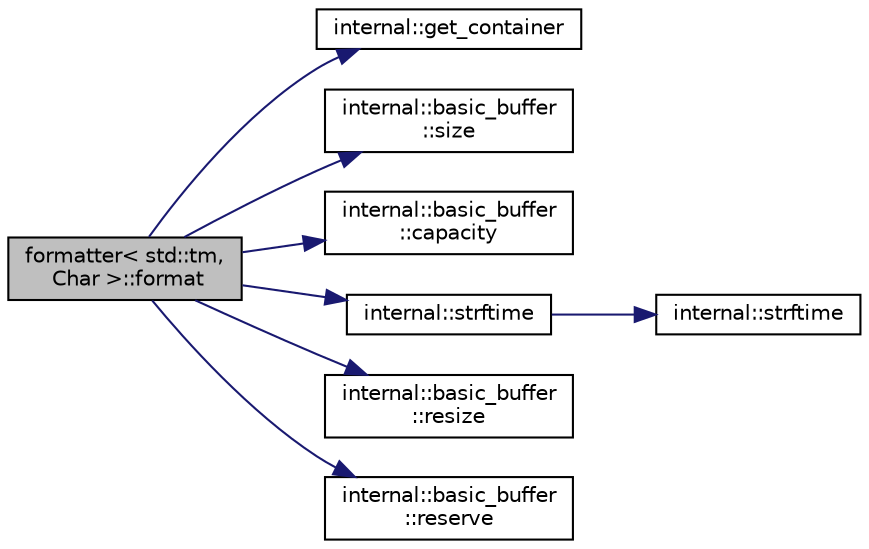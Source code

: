 digraph "formatter&lt; std::tm, Char &gt;::format"
{
  edge [fontname="Helvetica",fontsize="10",labelfontname="Helvetica",labelfontsize="10"];
  node [fontname="Helvetica",fontsize="10",shape=record];
  rankdir="LR";
  Node1 [label="formatter\< std::tm,\l Char \>::format",height=0.2,width=0.4,color="black", fillcolor="grey75", style="filled" fontcolor="black"];
  Node1 -> Node2 [color="midnightblue",fontsize="10",style="solid",fontname="Helvetica"];
  Node2 [label="internal::get_container",height=0.2,width=0.4,color="black", fillcolor="white", style="filled",URL="$namespaceinternal.html#a8cf1f0f18fd01743349131744dc7c1c3"];
  Node1 -> Node3 [color="midnightblue",fontsize="10",style="solid",fontname="Helvetica"];
  Node3 [label="internal::basic_buffer\l::size",height=0.2,width=0.4,color="black", fillcolor="white", style="filled",URL="$classinternal_1_1basic__buffer.html#abc95713c3873c5820f10105fe7c7af93"];
  Node1 -> Node4 [color="midnightblue",fontsize="10",style="solid",fontname="Helvetica"];
  Node4 [label="internal::basic_buffer\l::capacity",height=0.2,width=0.4,color="black", fillcolor="white", style="filled",URL="$classinternal_1_1basic__buffer.html#ae88bfc1cb8c896fa0b689ad8158cccae"];
  Node1 -> Node5 [color="midnightblue",fontsize="10",style="solid",fontname="Helvetica"];
  Node5 [label="internal::strftime",height=0.2,width=0.4,color="black", fillcolor="white", style="filled",URL="$namespaceinternal.html#a1358037a310a2e6f3d05538df58ff412"];
  Node5 -> Node6 [color="midnightblue",fontsize="10",style="solid",fontname="Helvetica"];
  Node6 [label="internal::strftime",height=0.2,width=0.4,color="black", fillcolor="white", style="filled",URL="$namespaceinternal.html#aaa347e326b504b866752fd087f46d2b0"];
  Node1 -> Node7 [color="midnightblue",fontsize="10",style="solid",fontname="Helvetica"];
  Node7 [label="internal::basic_buffer\l::resize",height=0.2,width=0.4,color="black", fillcolor="white", style="filled",URL="$classinternal_1_1basic__buffer.html#adbd2b147e114f0cc4573f734d4326669"];
  Node1 -> Node8 [color="midnightblue",fontsize="10",style="solid",fontname="Helvetica"];
  Node8 [label="internal::basic_buffer\l::reserve",height=0.2,width=0.4,color="black", fillcolor="white", style="filled",URL="$classinternal_1_1basic__buffer.html#ab4bbc728c01282567eebc165d545772a"];
}
